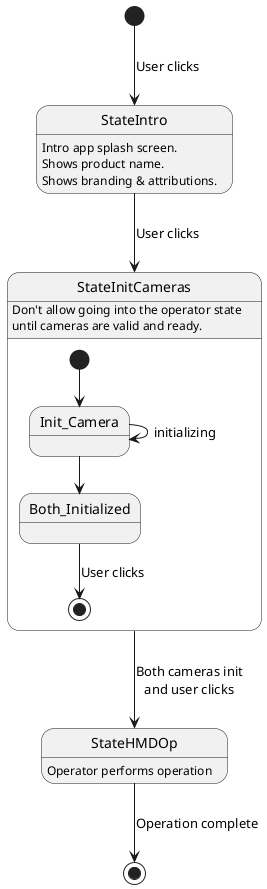 @startuml

[*] --> StateIntro : User clicks
StateIntro: Intro app splash screen.
StateIntro: Shows product name.
StateIntro: Shows branding & attributions.

StateIntro --> StateInitCameras : User clicks
state StateInitCameras {
  [*] --> Init_Camera
  Init_Camera --> Init_Camera : initializing
  Init_Camera --> Both_Initialized
  Both_Initialized --> [*] : User clicks
}
StateInitCameras : Don't allow going into the operator state\nuntil cameras are valid and ready.

StateInitCameras --> StateHMDOp : Both cameras init\nand user clicks
StateHMDOp : Operator performs operation

StateHMDOp --> [*] : Operation complete
@enduml